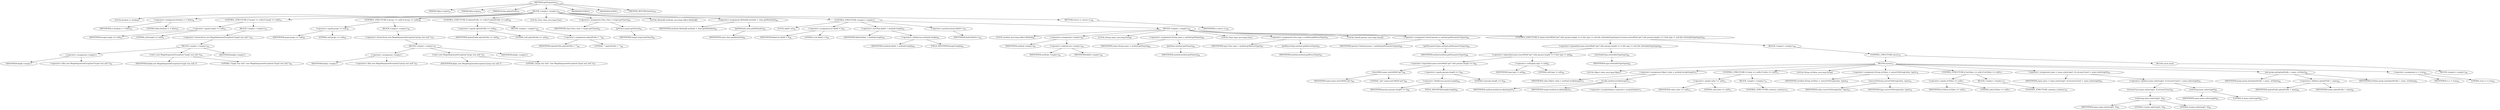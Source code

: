 digraph "getProperties" {  
"31" [label = <(METHOD,getProperties)<SUB>51</SUB>> ]
"32" [label = <(PARAM,Object target)<SUB>51</SUB>> ]
"33" [label = <(PARAM,Map props)<SUB>51</SUB>> ]
"34" [label = <(PARAM,String optionPrefix)<SUB>51</SUB>> ]
"35" [label = <(BLOCK,&lt;empty&gt;,&lt;empty&gt;)<SUB>51</SUB>> ]
"36" [label = <(LOCAL,boolean rc: boolean)> ]
"37" [label = <(&lt;operator&gt;.assignment,boolean rc = false)<SUB>52</SUB>> ]
"38" [label = <(IDENTIFIER,rc,boolean rc = false)<SUB>52</SUB>> ]
"39" [label = <(LITERAL,false,boolean rc = false)<SUB>52</SUB>> ]
"40" [label = <(CONTROL_STRUCTURE,if (target == null),if (target == null))<SUB>53</SUB>> ]
"41" [label = <(&lt;operator&gt;.equals,target == null)<SUB>53</SUB>> ]
"42" [label = <(IDENTIFIER,target,target == null)<SUB>53</SUB>> ]
"43" [label = <(LITERAL,null,target == null)<SUB>53</SUB>> ]
"44" [label = <(BLOCK,&lt;empty&gt;,&lt;empty&gt;)<SUB>53</SUB>> ]
"45" [label = <(&lt;operator&gt;.throw,throw new IllegalArgumentException(&quot;target was null.&quot;);)<SUB>54</SUB>> ]
"46" [label = <(BLOCK,&lt;empty&gt;,&lt;empty&gt;)<SUB>54</SUB>> ]
"47" [label = <(&lt;operator&gt;.assignment,&lt;empty&gt;)> ]
"48" [label = <(IDENTIFIER,$obj0,&lt;empty&gt;)> ]
"49" [label = <(&lt;operator&gt;.alloc,new IllegalArgumentException(&quot;target was null.&quot;))<SUB>54</SUB>> ]
"50" [label = <(&lt;init&gt;,new IllegalArgumentException(&quot;target was null.&quot;))<SUB>54</SUB>> ]
"51" [label = <(IDENTIFIER,$obj0,new IllegalArgumentException(&quot;target was null.&quot;))> ]
"52" [label = <(LITERAL,&quot;target was null.&quot;,new IllegalArgumentException(&quot;target was null.&quot;))<SUB>54</SUB>> ]
"53" [label = <(IDENTIFIER,$obj0,&lt;empty&gt;)> ]
"54" [label = <(CONTROL_STRUCTURE,if (props == null),if (props == null))<SUB>56</SUB>> ]
"55" [label = <(&lt;operator&gt;.equals,props == null)<SUB>56</SUB>> ]
"56" [label = <(IDENTIFIER,props,props == null)<SUB>56</SUB>> ]
"57" [label = <(LITERAL,null,props == null)<SUB>56</SUB>> ]
"58" [label = <(BLOCK,&lt;empty&gt;,&lt;empty&gt;)<SUB>56</SUB>> ]
"59" [label = <(&lt;operator&gt;.throw,throw new IllegalArgumentException(&quot;props was null.&quot;);)<SUB>57</SUB>> ]
"60" [label = <(BLOCK,&lt;empty&gt;,&lt;empty&gt;)<SUB>57</SUB>> ]
"61" [label = <(&lt;operator&gt;.assignment,&lt;empty&gt;)> ]
"62" [label = <(IDENTIFIER,$obj1,&lt;empty&gt;)> ]
"63" [label = <(&lt;operator&gt;.alloc,new IllegalArgumentException(&quot;props was null.&quot;))<SUB>57</SUB>> ]
"64" [label = <(&lt;init&gt;,new IllegalArgumentException(&quot;props was null.&quot;))<SUB>57</SUB>> ]
"65" [label = <(IDENTIFIER,$obj1,new IllegalArgumentException(&quot;props was null.&quot;))> ]
"66" [label = <(LITERAL,&quot;props was null.&quot;,new IllegalArgumentException(&quot;props was null.&quot;))<SUB>57</SUB>> ]
"67" [label = <(IDENTIFIER,$obj1,&lt;empty&gt;)> ]
"68" [label = <(CONTROL_STRUCTURE,if (optionPrefix == null),if (optionPrefix == null))<SUB>59</SUB>> ]
"69" [label = <(&lt;operator&gt;.equals,optionPrefix == null)<SUB>59</SUB>> ]
"70" [label = <(IDENTIFIER,optionPrefix,optionPrefix == null)<SUB>59</SUB>> ]
"71" [label = <(LITERAL,null,optionPrefix == null)<SUB>59</SUB>> ]
"72" [label = <(BLOCK,&lt;empty&gt;,&lt;empty&gt;)<SUB>59</SUB>> ]
"73" [label = <(&lt;operator&gt;.assignment,optionPrefix = &quot;&quot;)<SUB>60</SUB>> ]
"74" [label = <(IDENTIFIER,optionPrefix,optionPrefix = &quot;&quot;)<SUB>60</SUB>> ]
"75" [label = <(LITERAL,&quot;&quot;,optionPrefix = &quot;&quot;)<SUB>60</SUB>> ]
"76" [label = <(LOCAL,Class clazz: java.lang.Class)> ]
"77" [label = <(&lt;operator&gt;.assignment,Class clazz = target.getClass())<SUB>63</SUB>> ]
"78" [label = <(IDENTIFIER,clazz,Class clazz = target.getClass())<SUB>63</SUB>> ]
"79" [label = <(getClass,target.getClass())<SUB>63</SUB>> ]
"80" [label = <(IDENTIFIER,target,target.getClass())<SUB>63</SUB>> ]
"81" [label = <(LOCAL,Method[] methods: java.lang.reflect.Method[])> ]
"82" [label = <(&lt;operator&gt;.assignment,Method[] methods = clazz.getMethods())<SUB>64</SUB>> ]
"83" [label = <(IDENTIFIER,methods,Method[] methods = clazz.getMethods())<SUB>64</SUB>> ]
"84" [label = <(getMethods,clazz.getMethods())<SUB>64</SUB>> ]
"85" [label = <(IDENTIFIER,clazz,clazz.getMethods())<SUB>64</SUB>> ]
"86" [label = <(CONTROL_STRUCTURE,&lt;empty&gt;,&lt;empty&gt;)> ]
"87" [label = <(LOCAL,$idx0: int)<SUB>65</SUB>> ]
"88" [label = <(&lt;operator&gt;.assignment,int $idx0 = 0)<SUB>65</SUB>> ]
"89" [label = <(IDENTIFIER,$idx0,int $idx0 = 0)<SUB>65</SUB>> ]
"90" [label = <(LITERAL,0,int $idx0 = 0)<SUB>65</SUB>> ]
"91" [label = <(&lt;operator&gt;.lessThan,$idx0 &lt; methods.length)<SUB>65</SUB>> ]
"92" [label = <(IDENTIFIER,$idx0,$idx0 &lt; methods.length)<SUB>65</SUB>> ]
"93" [label = <(&lt;operator&gt;.fieldAccess,methods.length)<SUB>65</SUB>> ]
"94" [label = <(IDENTIFIER,methods,$idx0 &lt; methods.length)<SUB>65</SUB>> ]
"95" [label = <(FIELD_IDENTIFIER,length,length)<SUB>65</SUB>> ]
"96" [label = <(&lt;operator&gt;.postIncrement,$idx0++)<SUB>65</SUB>> ]
"97" [label = <(IDENTIFIER,$idx0,$idx0++)<SUB>65</SUB>> ]
"98" [label = <(BLOCK,&lt;empty&gt;,&lt;empty&gt;)<SUB>65</SUB>> ]
"99" [label = <(LOCAL,method: java.lang.reflect.Method)<SUB>65</SUB>> ]
"100" [label = <(&lt;operator&gt;.assignment,&lt;empty&gt;)<SUB>65</SUB>> ]
"101" [label = <(IDENTIFIER,method,&lt;empty&gt;)<SUB>65</SUB>> ]
"102" [label = <(&lt;operator&gt;.indexAccess,&lt;empty&gt;)<SUB>65</SUB>> ]
"103" [label = <(IDENTIFIER,methods,&lt;empty&gt;)<SUB>65</SUB>> ]
"104" [label = <(IDENTIFIER,$idx0,&lt;empty&gt;)<SUB>65</SUB>> ]
"105" [label = <(LOCAL,String name: java.lang.String)> ]
"106" [label = <(&lt;operator&gt;.assignment,String name = method.getName())<SUB>66</SUB>> ]
"107" [label = <(IDENTIFIER,name,String name = method.getName())<SUB>66</SUB>> ]
"108" [label = <(getName,method.getName())<SUB>66</SUB>> ]
"109" [label = <(IDENTIFIER,method,method.getName())<SUB>66</SUB>> ]
"110" [label = <(LOCAL,Class type: java.lang.Class)> ]
"111" [label = <(&lt;operator&gt;.assignment,Class type = method.getReturnType())<SUB>67</SUB>> ]
"112" [label = <(IDENTIFIER,type,Class type = method.getReturnType())<SUB>67</SUB>> ]
"113" [label = <(getReturnType,method.getReturnType())<SUB>67</SUB>> ]
"114" [label = <(IDENTIFIER,method,method.getReturnType())<SUB>67</SUB>> ]
"115" [label = <(LOCAL,Class[] params: java.lang.Class[])> ]
"116" [label = <(&lt;operator&gt;.assignment,Class[] params = method.getParameterTypes())<SUB>68</SUB>> ]
"117" [label = <(IDENTIFIER,params,Class[] params = method.getParameterTypes())<SUB>68</SUB>> ]
"118" [label = <(getParameterTypes,method.getParameterTypes())<SUB>68</SUB>> ]
"119" [label = <(IDENTIFIER,method,method.getParameterTypes())<SUB>68</SUB>> ]
"120" [label = <(CONTROL_STRUCTURE,if (name.startsWith(&quot;get&quot;) &amp;&amp; params.length == 0 &amp;&amp; type != null &amp;&amp; isSettableType(type)),if (name.startsWith(&quot;get&quot;) &amp;&amp; params.length == 0 &amp;&amp; type != null &amp;&amp; isSettableType(type)))<SUB>69</SUB>> ]
"121" [label = <(&lt;operator&gt;.logicalAnd,name.startsWith(&quot;get&quot;) &amp;&amp; params.length == 0 &amp;&amp; type != null &amp;&amp; isSettableType(type))<SUB>69</SUB>> ]
"122" [label = <(&lt;operator&gt;.logicalAnd,name.startsWith(&quot;get&quot;) &amp;&amp; params.length == 0 &amp;&amp; type != null)<SUB>69</SUB>> ]
"123" [label = <(&lt;operator&gt;.logicalAnd,name.startsWith(&quot;get&quot;) &amp;&amp; params.length == 0)<SUB>69</SUB>> ]
"124" [label = <(startsWith,name.startsWith(&quot;get&quot;))<SUB>69</SUB>> ]
"125" [label = <(IDENTIFIER,name,name.startsWith(&quot;get&quot;))<SUB>69</SUB>> ]
"126" [label = <(LITERAL,&quot;get&quot;,name.startsWith(&quot;get&quot;))<SUB>69</SUB>> ]
"127" [label = <(&lt;operator&gt;.equals,params.length == 0)<SUB>69</SUB>> ]
"128" [label = <(&lt;operator&gt;.fieldAccess,params.length)<SUB>69</SUB>> ]
"129" [label = <(IDENTIFIER,params,params.length == 0)<SUB>69</SUB>> ]
"130" [label = <(FIELD_IDENTIFIER,length,length)<SUB>69</SUB>> ]
"131" [label = <(LITERAL,0,params.length == 0)<SUB>69</SUB>> ]
"132" [label = <(&lt;operator&gt;.notEquals,type != null)<SUB>69</SUB>> ]
"133" [label = <(IDENTIFIER,type,type != null)<SUB>69</SUB>> ]
"134" [label = <(LITERAL,null,type != null)<SUB>69</SUB>> ]
"135" [label = <(isSettableType,isSettableType(type))<SUB>69</SUB>> ]
"136" [label = <(IDENTIFIER,type,isSettableType(type))<SUB>69</SUB>> ]
"137" [label = <(BLOCK,&lt;empty&gt;,&lt;empty&gt;)<SUB>69</SUB>> ]
"138" [label = <(CONTROL_STRUCTURE,try,try)<SUB>70</SUB>> ]
"139" [label = <(BLOCK,try,try)<SUB>70</SUB>> ]
"140" [label = <(LOCAL,Object value: java.lang.Object)> ]
"141" [label = <(&lt;operator&gt;.assignment,Object value = method.invoke(target))<SUB>71</SUB>> ]
"142" [label = <(IDENTIFIER,value,Object value = method.invoke(target))<SUB>71</SUB>> ]
"143" [label = <(invoke,method.invoke(target))<SUB>71</SUB>> ]
"144" [label = <(IDENTIFIER,method,method.invoke(target))<SUB>71</SUB>> ]
"145" [label = <(IDENTIFIER,target,method.invoke(target))<SUB>71</SUB>> ]
"146" [label = <(&lt;operator&gt;.arrayInitializer,&lt;operator&gt;.arrayInitializer)<SUB>71</SUB>> ]
"147" [label = <(CONTROL_STRUCTURE,if (value == null),if (value == null))<SUB>72</SUB>> ]
"148" [label = <(&lt;operator&gt;.equals,value == null)<SUB>72</SUB>> ]
"149" [label = <(IDENTIFIER,value,value == null)<SUB>72</SUB>> ]
"150" [label = <(LITERAL,null,value == null)<SUB>72</SUB>> ]
"151" [label = <(BLOCK,&lt;empty&gt;,&lt;empty&gt;)<SUB>72</SUB>> ]
"152" [label = <(CONTROL_STRUCTURE,continue;,continue;)<SUB>73</SUB>> ]
"153" [label = <(LOCAL,String strValue: java.lang.String)> ]
"154" [label = <(&lt;operator&gt;.assignment,String strValue = convertToString(value, type))<SUB>76</SUB>> ]
"155" [label = <(IDENTIFIER,strValue,String strValue = convertToString(value, type))<SUB>76</SUB>> ]
"156" [label = <(convertToString,convertToString(value, type))<SUB>76</SUB>> ]
"157" [label = <(IDENTIFIER,value,convertToString(value, type))<SUB>76</SUB>> ]
"158" [label = <(IDENTIFIER,type,convertToString(value, type))<SUB>76</SUB>> ]
"159" [label = <(CONTROL_STRUCTURE,if (strValue == null),if (strValue == null))<SUB>77</SUB>> ]
"160" [label = <(&lt;operator&gt;.equals,strValue == null)<SUB>77</SUB>> ]
"161" [label = <(IDENTIFIER,strValue,strValue == null)<SUB>77</SUB>> ]
"162" [label = <(LITERAL,null,strValue == null)<SUB>77</SUB>> ]
"163" [label = <(BLOCK,&lt;empty&gt;,&lt;empty&gt;)<SUB>77</SUB>> ]
"164" [label = <(CONTROL_STRUCTURE,continue;,continue;)<SUB>78</SUB>> ]
"165" [label = <(&lt;operator&gt;.assignment,name = name.substring(3, 4).toLowerCase() + name.substring(4))<SUB>81</SUB>> ]
"166" [label = <(IDENTIFIER,name,name = name.substring(3, 4).toLowerCase() + name.substring(4))<SUB>81</SUB>> ]
"167" [label = <(&lt;operator&gt;.addition,name.substring(3, 4).toLowerCase() + name.substring(4))<SUB>81</SUB>> ]
"168" [label = <(toLowerCase,name.substring(3, 4).toLowerCase())<SUB>81</SUB>> ]
"169" [label = <(substring,name.substring(3, 4))<SUB>81</SUB>> ]
"170" [label = <(IDENTIFIER,name,name.substring(3, 4))<SUB>81</SUB>> ]
"171" [label = <(LITERAL,3,name.substring(3, 4))<SUB>81</SUB>> ]
"172" [label = <(LITERAL,4,name.substring(3, 4))<SUB>81</SUB>> ]
"173" [label = <(substring,name.substring(4))<SUB>81</SUB>> ]
"174" [label = <(IDENTIFIER,name,name.substring(4))<SUB>81</SUB>> ]
"175" [label = <(LITERAL,4,name.substring(4))<SUB>81</SUB>> ]
"176" [label = <(put,props.put(optionPrefix + name, strValue))<SUB>82</SUB>> ]
"177" [label = <(IDENTIFIER,props,props.put(optionPrefix + name, strValue))<SUB>82</SUB>> ]
"178" [label = <(&lt;operator&gt;.addition,optionPrefix + name)<SUB>82</SUB>> ]
"179" [label = <(IDENTIFIER,optionPrefix,optionPrefix + name)<SUB>82</SUB>> ]
"180" [label = <(IDENTIFIER,name,optionPrefix + name)<SUB>82</SUB>> ]
"181" [label = <(IDENTIFIER,strValue,props.put(optionPrefix + name, strValue))<SUB>82</SUB>> ]
"182" [label = <(&lt;operator&gt;.assignment,rc = true)<SUB>83</SUB>> ]
"183" [label = <(IDENTIFIER,rc,rc = true)<SUB>83</SUB>> ]
"184" [label = <(LITERAL,true,rc = true)<SUB>83</SUB>> ]
"185" [label = <(BLOCK,catch,catch)> ]
"186" [label = <(BLOCK,&lt;empty&gt;,&lt;empty&gt;)<SUB>84</SUB>> ]
"187" [label = <(RETURN,return rc;,return rc;)<SUB>90</SUB>> ]
"188" [label = <(IDENTIFIER,rc,return rc;)<SUB>90</SUB>> ]
"189" [label = <(MODIFIER,PUBLIC)> ]
"190" [label = <(MODIFIER,STATIC)> ]
"191" [label = <(METHOD_RETURN,boolean)<SUB>51</SUB>> ]
  "31" -> "32" 
  "31" -> "33" 
  "31" -> "34" 
  "31" -> "35" 
  "31" -> "189" 
  "31" -> "190" 
  "31" -> "191" 
  "35" -> "36" 
  "35" -> "37" 
  "35" -> "40" 
  "35" -> "54" 
  "35" -> "68" 
  "35" -> "76" 
  "35" -> "77" 
  "35" -> "81" 
  "35" -> "82" 
  "35" -> "86" 
  "35" -> "187" 
  "37" -> "38" 
  "37" -> "39" 
  "40" -> "41" 
  "40" -> "44" 
  "41" -> "42" 
  "41" -> "43" 
  "44" -> "45" 
  "45" -> "46" 
  "46" -> "47" 
  "46" -> "50" 
  "46" -> "53" 
  "47" -> "48" 
  "47" -> "49" 
  "50" -> "51" 
  "50" -> "52" 
  "54" -> "55" 
  "54" -> "58" 
  "55" -> "56" 
  "55" -> "57" 
  "58" -> "59" 
  "59" -> "60" 
  "60" -> "61" 
  "60" -> "64" 
  "60" -> "67" 
  "61" -> "62" 
  "61" -> "63" 
  "64" -> "65" 
  "64" -> "66" 
  "68" -> "69" 
  "68" -> "72" 
  "69" -> "70" 
  "69" -> "71" 
  "72" -> "73" 
  "73" -> "74" 
  "73" -> "75" 
  "77" -> "78" 
  "77" -> "79" 
  "79" -> "80" 
  "82" -> "83" 
  "82" -> "84" 
  "84" -> "85" 
  "86" -> "87" 
  "86" -> "88" 
  "86" -> "91" 
  "86" -> "96" 
  "86" -> "98" 
  "88" -> "89" 
  "88" -> "90" 
  "91" -> "92" 
  "91" -> "93" 
  "93" -> "94" 
  "93" -> "95" 
  "96" -> "97" 
  "98" -> "99" 
  "98" -> "100" 
  "98" -> "105" 
  "98" -> "106" 
  "98" -> "110" 
  "98" -> "111" 
  "98" -> "115" 
  "98" -> "116" 
  "98" -> "120" 
  "100" -> "101" 
  "100" -> "102" 
  "102" -> "103" 
  "102" -> "104" 
  "106" -> "107" 
  "106" -> "108" 
  "108" -> "109" 
  "111" -> "112" 
  "111" -> "113" 
  "113" -> "114" 
  "116" -> "117" 
  "116" -> "118" 
  "118" -> "119" 
  "120" -> "121" 
  "120" -> "137" 
  "121" -> "122" 
  "121" -> "135" 
  "122" -> "123" 
  "122" -> "132" 
  "123" -> "124" 
  "123" -> "127" 
  "124" -> "125" 
  "124" -> "126" 
  "127" -> "128" 
  "127" -> "131" 
  "128" -> "129" 
  "128" -> "130" 
  "132" -> "133" 
  "132" -> "134" 
  "135" -> "136" 
  "137" -> "138" 
  "138" -> "139" 
  "138" -> "185" 
  "139" -> "140" 
  "139" -> "141" 
  "139" -> "147" 
  "139" -> "153" 
  "139" -> "154" 
  "139" -> "159" 
  "139" -> "165" 
  "139" -> "176" 
  "139" -> "182" 
  "141" -> "142" 
  "141" -> "143" 
  "143" -> "144" 
  "143" -> "145" 
  "143" -> "146" 
  "147" -> "148" 
  "147" -> "151" 
  "148" -> "149" 
  "148" -> "150" 
  "151" -> "152" 
  "154" -> "155" 
  "154" -> "156" 
  "156" -> "157" 
  "156" -> "158" 
  "159" -> "160" 
  "159" -> "163" 
  "160" -> "161" 
  "160" -> "162" 
  "163" -> "164" 
  "165" -> "166" 
  "165" -> "167" 
  "167" -> "168" 
  "167" -> "173" 
  "168" -> "169" 
  "169" -> "170" 
  "169" -> "171" 
  "169" -> "172" 
  "173" -> "174" 
  "173" -> "175" 
  "176" -> "177" 
  "176" -> "178" 
  "176" -> "181" 
  "178" -> "179" 
  "178" -> "180" 
  "182" -> "183" 
  "182" -> "184" 
  "185" -> "186" 
  "187" -> "188" 
}
